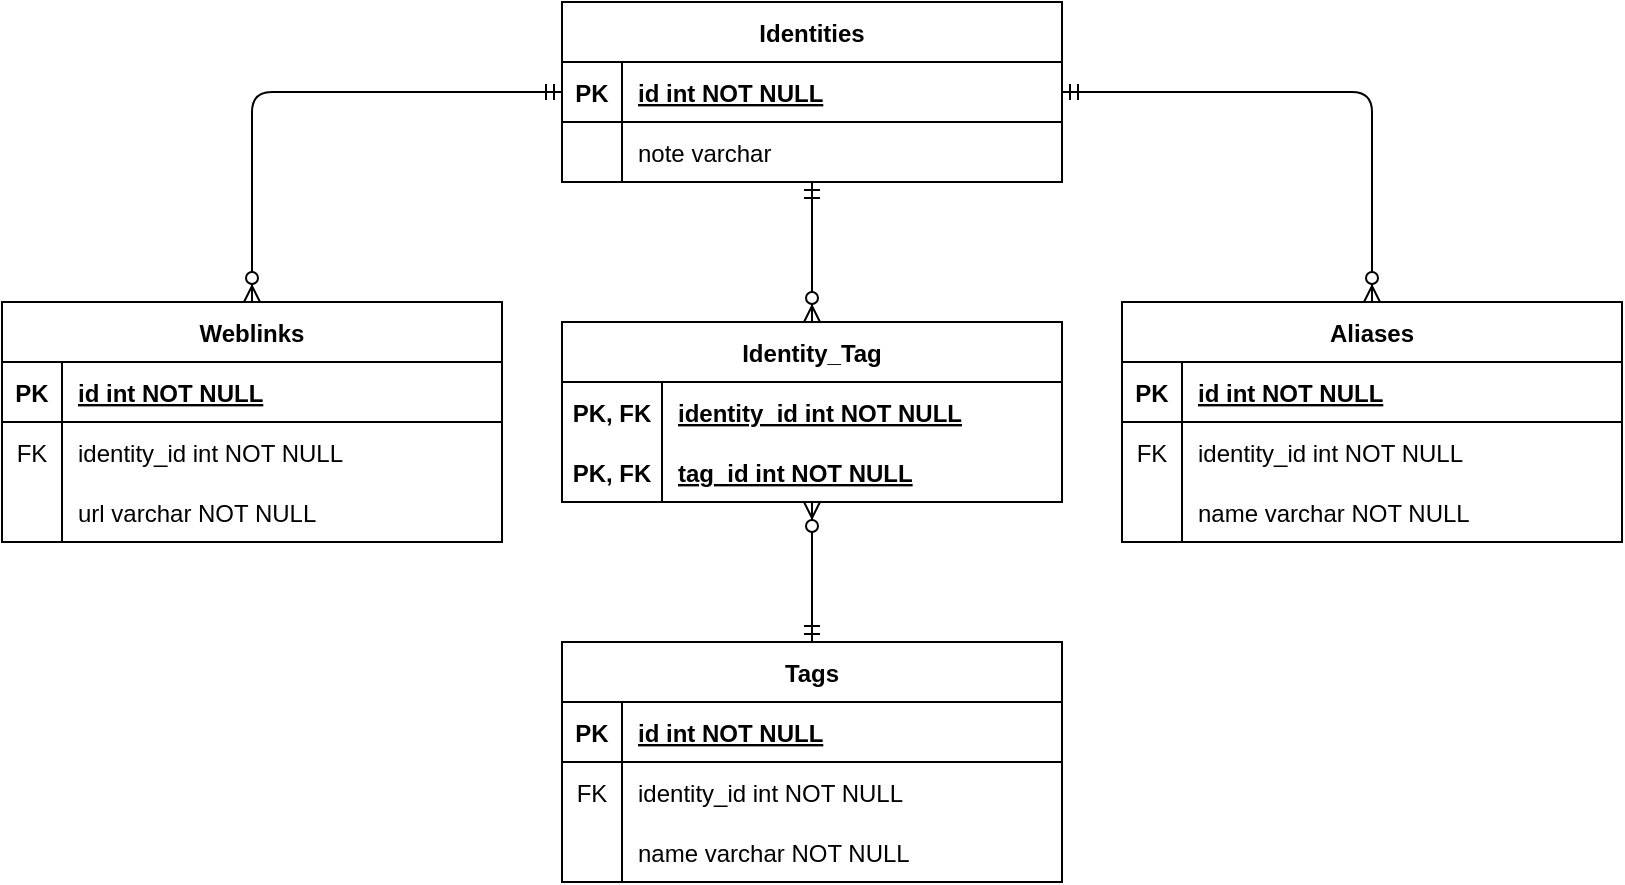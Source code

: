 <mxfile version="15.2.7" type="device"><diagram id="R2lEEEUBdFMjLlhIrx00" name="Page-1"><mxGraphModel dx="905" dy="672" grid="1" gridSize="10" guides="1" tooltips="1" connect="1" arrows="1" fold="1" page="1" pageScale="1" pageWidth="850" pageHeight="1100" math="0" shadow="0" extFonts="Permanent Marker^https://fonts.googleapis.com/css?family=Permanent+Marker"><root><mxCell id="0"/><mxCell id="1" parent="0"/><mxCell id="C-vyLk0tnHw3VtMMgP7b-23" value="Tags" style="shape=table;startSize=30;container=1;collapsible=1;childLayout=tableLayout;fixedRows=1;rowLines=0;fontStyle=1;align=center;resizeLast=1;" parent="1" vertex="1"><mxGeometry x="300" y="330" width="250" height="120" as="geometry"/></mxCell><mxCell id="C-vyLk0tnHw3VtMMgP7b-24" value="" style="shape=partialRectangle;collapsible=0;dropTarget=0;pointerEvents=0;fillColor=none;points=[[0,0.5],[1,0.5]];portConstraint=eastwest;top=0;left=0;right=0;bottom=1;" parent="C-vyLk0tnHw3VtMMgP7b-23" vertex="1"><mxGeometry y="30" width="250" height="30" as="geometry"/></mxCell><mxCell id="C-vyLk0tnHw3VtMMgP7b-25" value="PK" style="shape=partialRectangle;overflow=hidden;connectable=0;fillColor=none;top=0;left=0;bottom=0;right=0;fontStyle=1;" parent="C-vyLk0tnHw3VtMMgP7b-24" vertex="1"><mxGeometry width="30" height="30" as="geometry"/></mxCell><mxCell id="C-vyLk0tnHw3VtMMgP7b-26" value="id int NOT NULL " style="shape=partialRectangle;overflow=hidden;connectable=0;fillColor=none;top=0;left=0;bottom=0;right=0;align=left;spacingLeft=6;fontStyle=5;" parent="C-vyLk0tnHw3VtMMgP7b-24" vertex="1"><mxGeometry x="30" width="220" height="30" as="geometry"/></mxCell><mxCell id="C-vyLk0tnHw3VtMMgP7b-27" value="" style="shape=partialRectangle;collapsible=0;dropTarget=0;pointerEvents=0;fillColor=none;points=[[0,0.5],[1,0.5]];portConstraint=eastwest;top=0;left=0;right=0;bottom=0;" parent="C-vyLk0tnHw3VtMMgP7b-23" vertex="1"><mxGeometry y="60" width="250" height="30" as="geometry"/></mxCell><mxCell id="C-vyLk0tnHw3VtMMgP7b-28" value="FK" style="shape=partialRectangle;overflow=hidden;connectable=0;fillColor=none;top=0;left=0;bottom=0;right=0;" parent="C-vyLk0tnHw3VtMMgP7b-27" vertex="1"><mxGeometry width="30" height="30" as="geometry"/></mxCell><mxCell id="C-vyLk0tnHw3VtMMgP7b-29" value="identity_id int NOT NULL" style="shape=partialRectangle;overflow=hidden;connectable=0;fillColor=none;top=0;left=0;bottom=0;right=0;align=left;spacingLeft=6;" parent="C-vyLk0tnHw3VtMMgP7b-27" vertex="1"><mxGeometry x="30" width="220" height="30" as="geometry"/></mxCell><mxCell id="6Uwix43E646ucTToVmmF-1" value="" style="shape=partialRectangle;collapsible=0;dropTarget=0;pointerEvents=0;fillColor=none;points=[[0,0.5],[1,0.5]];portConstraint=eastwest;top=0;left=0;right=0;bottom=0;" parent="C-vyLk0tnHw3VtMMgP7b-23" vertex="1"><mxGeometry y="90" width="250" height="30" as="geometry"/></mxCell><mxCell id="6Uwix43E646ucTToVmmF-2" value="" style="shape=partialRectangle;overflow=hidden;connectable=0;fillColor=none;top=0;left=0;bottom=0;right=0;" parent="6Uwix43E646ucTToVmmF-1" vertex="1"><mxGeometry width="30" height="30" as="geometry"/></mxCell><mxCell id="6Uwix43E646ucTToVmmF-3" value="name varchar NOT NULL" style="shape=partialRectangle;overflow=hidden;connectable=0;fillColor=none;top=0;left=0;bottom=0;right=0;align=left;spacingLeft=6;" parent="6Uwix43E646ucTToVmmF-1" vertex="1"><mxGeometry x="30" width="220" height="30" as="geometry"/></mxCell><mxCell id="lRekTE_dm6EE2FT05d5o-2" value="Identities" style="shape=table;startSize=30;container=1;collapsible=1;childLayout=tableLayout;fixedRows=1;rowLines=0;fontStyle=1;align=center;resizeLast=1;" parent="1" vertex="1"><mxGeometry x="300" y="10" width="250" height="90" as="geometry"/></mxCell><mxCell id="lRekTE_dm6EE2FT05d5o-3" value="" style="shape=partialRectangle;collapsible=0;dropTarget=0;pointerEvents=0;fillColor=none;points=[[0,0.5],[1,0.5]];portConstraint=eastwest;top=0;left=0;right=0;bottom=1;" parent="lRekTE_dm6EE2FT05d5o-2" vertex="1"><mxGeometry y="30" width="250" height="30" as="geometry"/></mxCell><mxCell id="lRekTE_dm6EE2FT05d5o-4" value="PK" style="shape=partialRectangle;overflow=hidden;connectable=0;fillColor=none;top=0;left=0;bottom=0;right=0;fontStyle=1;" parent="lRekTE_dm6EE2FT05d5o-3" vertex="1"><mxGeometry width="30" height="30" as="geometry"/></mxCell><mxCell id="lRekTE_dm6EE2FT05d5o-5" value="id int NOT NULL " style="shape=partialRectangle;overflow=hidden;connectable=0;fillColor=none;top=0;left=0;bottom=0;right=0;align=left;spacingLeft=6;fontStyle=5;" parent="lRekTE_dm6EE2FT05d5o-3" vertex="1"><mxGeometry x="30" width="220" height="30" as="geometry"/></mxCell><mxCell id="lRekTE_dm6EE2FT05d5o-6" value="" style="shape=partialRectangle;collapsible=0;dropTarget=0;pointerEvents=0;fillColor=none;points=[[0,0.5],[1,0.5]];portConstraint=eastwest;top=0;left=0;right=0;bottom=0;" parent="lRekTE_dm6EE2FT05d5o-2" vertex="1"><mxGeometry y="60" width="250" height="30" as="geometry"/></mxCell><mxCell id="lRekTE_dm6EE2FT05d5o-7" value="" style="shape=partialRectangle;overflow=hidden;connectable=0;fillColor=none;top=0;left=0;bottom=0;right=0;" parent="lRekTE_dm6EE2FT05d5o-6" vertex="1"><mxGeometry width="30" height="30" as="geometry"/></mxCell><mxCell id="lRekTE_dm6EE2FT05d5o-8" value="note varchar" style="shape=partialRectangle;overflow=hidden;connectable=0;fillColor=none;top=0;left=0;bottom=0;right=0;align=left;spacingLeft=6;" parent="lRekTE_dm6EE2FT05d5o-6" vertex="1"><mxGeometry x="30" width="220" height="30" as="geometry"/></mxCell><mxCell id="lRekTE_dm6EE2FT05d5o-9" value="Aliases" style="shape=table;startSize=30;container=1;collapsible=1;childLayout=tableLayout;fixedRows=1;rowLines=0;fontStyle=1;align=center;resizeLast=1;" parent="1" vertex="1"><mxGeometry x="580" y="160" width="250" height="120" as="geometry"><mxRectangle x="400" y="490" width="70" height="30" as="alternateBounds"/></mxGeometry></mxCell><mxCell id="lRekTE_dm6EE2FT05d5o-10" value="" style="shape=partialRectangle;collapsible=0;dropTarget=0;pointerEvents=0;fillColor=none;points=[[0,0.5],[1,0.5]];portConstraint=eastwest;top=0;left=0;right=0;bottom=1;" parent="lRekTE_dm6EE2FT05d5o-9" vertex="1"><mxGeometry y="30" width="250" height="30" as="geometry"/></mxCell><mxCell id="lRekTE_dm6EE2FT05d5o-11" value="PK" style="shape=partialRectangle;overflow=hidden;connectable=0;fillColor=none;top=0;left=0;bottom=0;right=0;fontStyle=1;" parent="lRekTE_dm6EE2FT05d5o-10" vertex="1"><mxGeometry width="30" height="30" as="geometry"/></mxCell><mxCell id="lRekTE_dm6EE2FT05d5o-12" value="id int NOT NULL " style="shape=partialRectangle;overflow=hidden;connectable=0;fillColor=none;top=0;left=0;bottom=0;right=0;align=left;spacingLeft=6;fontStyle=5;" parent="lRekTE_dm6EE2FT05d5o-10" vertex="1"><mxGeometry x="30" width="220" height="30" as="geometry"/></mxCell><mxCell id="lRekTE_dm6EE2FT05d5o-17" value="" style="shape=partialRectangle;collapsible=0;dropTarget=0;pointerEvents=0;fillColor=none;points=[[0,0.5],[1,0.5]];portConstraint=eastwest;top=0;left=0;right=0;bottom=0;" parent="lRekTE_dm6EE2FT05d5o-9" vertex="1"><mxGeometry y="60" width="250" height="30" as="geometry"/></mxCell><mxCell id="lRekTE_dm6EE2FT05d5o-18" value="FK" style="shape=partialRectangle;overflow=hidden;connectable=0;fillColor=none;top=0;left=0;bottom=0;right=0;" parent="lRekTE_dm6EE2FT05d5o-17" vertex="1"><mxGeometry width="30" height="30" as="geometry"/></mxCell><mxCell id="lRekTE_dm6EE2FT05d5o-19" value="identity_id int NOT NULL" style="shape=partialRectangle;overflow=hidden;connectable=0;fillColor=none;top=0;left=0;bottom=0;right=0;align=left;spacingLeft=6;" parent="lRekTE_dm6EE2FT05d5o-17" vertex="1"><mxGeometry x="30" width="220" height="30" as="geometry"/></mxCell><mxCell id="lRekTE_dm6EE2FT05d5o-13" value="" style="shape=partialRectangle;collapsible=0;dropTarget=0;pointerEvents=0;fillColor=none;points=[[0,0.5],[1,0.5]];portConstraint=eastwest;top=0;left=0;right=0;bottom=0;" parent="lRekTE_dm6EE2FT05d5o-9" vertex="1"><mxGeometry y="90" width="250" height="30" as="geometry"/></mxCell><mxCell id="lRekTE_dm6EE2FT05d5o-14" value="" style="shape=partialRectangle;overflow=hidden;connectable=0;fillColor=none;top=0;left=0;bottom=0;right=0;" parent="lRekTE_dm6EE2FT05d5o-13" vertex="1"><mxGeometry width="30" height="30" as="geometry"/></mxCell><mxCell id="lRekTE_dm6EE2FT05d5o-15" value="name varchar NOT NULL" style="shape=partialRectangle;overflow=hidden;connectable=0;fillColor=none;top=0;left=0;bottom=0;right=0;align=left;spacingLeft=6;" parent="lRekTE_dm6EE2FT05d5o-13" vertex="1"><mxGeometry x="30" width="220" height="30" as="geometry"/></mxCell><mxCell id="lRekTE_dm6EE2FT05d5o-20" value="Weblinks" style="shape=table;startSize=30;container=1;collapsible=1;childLayout=tableLayout;fixedRows=1;rowLines=0;fontStyle=1;align=center;resizeLast=1;" parent="1" vertex="1"><mxGeometry x="20" y="160" width="250" height="120" as="geometry"/></mxCell><mxCell id="lRekTE_dm6EE2FT05d5o-21" value="" style="shape=partialRectangle;collapsible=0;dropTarget=0;pointerEvents=0;fillColor=none;points=[[0,0.5],[1,0.5]];portConstraint=eastwest;top=0;left=0;right=0;bottom=1;" parent="lRekTE_dm6EE2FT05d5o-20" vertex="1"><mxGeometry y="30" width="250" height="30" as="geometry"/></mxCell><mxCell id="lRekTE_dm6EE2FT05d5o-22" value="PK" style="shape=partialRectangle;overflow=hidden;connectable=0;fillColor=none;top=0;left=0;bottom=0;right=0;fontStyle=1;" parent="lRekTE_dm6EE2FT05d5o-21" vertex="1"><mxGeometry width="30" height="30" as="geometry"/></mxCell><mxCell id="lRekTE_dm6EE2FT05d5o-23" value="id int NOT NULL " style="shape=partialRectangle;overflow=hidden;connectable=0;fillColor=none;top=0;left=0;bottom=0;right=0;align=left;spacingLeft=6;fontStyle=5;" parent="lRekTE_dm6EE2FT05d5o-21" vertex="1"><mxGeometry x="30" width="220" height="30" as="geometry"/></mxCell><mxCell id="lRekTE_dm6EE2FT05d5o-24" value="" style="shape=partialRectangle;collapsible=0;dropTarget=0;pointerEvents=0;fillColor=none;points=[[0,0.5],[1,0.5]];portConstraint=eastwest;top=0;left=0;right=0;bottom=0;" parent="lRekTE_dm6EE2FT05d5o-20" vertex="1"><mxGeometry y="60" width="250" height="30" as="geometry"/></mxCell><mxCell id="lRekTE_dm6EE2FT05d5o-25" value="FK" style="shape=partialRectangle;overflow=hidden;connectable=0;fillColor=none;top=0;left=0;bottom=0;right=0;" parent="lRekTE_dm6EE2FT05d5o-24" vertex="1"><mxGeometry width="30" height="30" as="geometry"/></mxCell><mxCell id="lRekTE_dm6EE2FT05d5o-26" value="identity_id int NOT NULL" style="shape=partialRectangle;overflow=hidden;connectable=0;fillColor=none;top=0;left=0;bottom=0;right=0;align=left;spacingLeft=6;" parent="lRekTE_dm6EE2FT05d5o-24" vertex="1"><mxGeometry x="30" width="220" height="30" as="geometry"/></mxCell><mxCell id="lRekTE_dm6EE2FT05d5o-27" value="" style="shape=partialRectangle;collapsible=0;dropTarget=0;pointerEvents=0;fillColor=none;points=[[0,0.5],[1,0.5]];portConstraint=eastwest;top=0;left=0;right=0;bottom=0;" parent="lRekTE_dm6EE2FT05d5o-20" vertex="1"><mxGeometry y="90" width="250" height="30" as="geometry"/></mxCell><mxCell id="lRekTE_dm6EE2FT05d5o-28" value="" style="shape=partialRectangle;overflow=hidden;connectable=0;fillColor=none;top=0;left=0;bottom=0;right=0;" parent="lRekTE_dm6EE2FT05d5o-27" vertex="1"><mxGeometry width="30" height="30" as="geometry"/></mxCell><mxCell id="lRekTE_dm6EE2FT05d5o-29" value="url varchar NOT NULL" style="shape=partialRectangle;overflow=hidden;connectable=0;fillColor=none;top=0;left=0;bottom=0;right=0;align=left;spacingLeft=6;" parent="lRekTE_dm6EE2FT05d5o-27" vertex="1"><mxGeometry x="30" width="220" height="30" as="geometry"/></mxCell><mxCell id="lRekTE_dm6EE2FT05d5o-31" value="" style="fontSize=12;html=1;endArrow=ERzeroToMany;startArrow=ERmandOne;entryX=0.5;entryY=0;entryDx=0;entryDy=0;exitX=1;exitY=0.5;exitDx=0;exitDy=0;" parent="1" source="lRekTE_dm6EE2FT05d5o-3" target="lRekTE_dm6EE2FT05d5o-9" edge="1"><mxGeometry width="100" height="100" relative="1" as="geometry"><mxPoint x="680" y="40" as="sourcePoint"/><mxPoint x="680" y="100" as="targetPoint"/><Array as="points"><mxPoint x="705" y="55"/></Array></mxGeometry></mxCell><mxCell id="lRekTE_dm6EE2FT05d5o-32" value="" style="fontSize=12;html=1;endArrow=ERzeroToMany;startArrow=ERmandOne;entryX=0.5;entryY=0;entryDx=0;entryDy=0;exitX=0;exitY=0.5;exitDx=0;exitDy=0;" parent="1" source="lRekTE_dm6EE2FT05d5o-3" target="lRekTE_dm6EE2FT05d5o-20" edge="1"><mxGeometry width="100" height="100" relative="1" as="geometry"><mxPoint x="-30" y="30" as="sourcePoint"/><mxPoint x="125" y="135" as="targetPoint"/><Array as="points"><mxPoint x="145" y="55"/></Array></mxGeometry></mxCell><mxCell id="j5Mf037wAApnLeEhua_x-32" style="edgeStyle=orthogonalEdgeStyle;rounded=0;orthogonalLoop=1;jettySize=auto;html=1;entryX=0.5;entryY=0;entryDx=0;entryDy=0;startArrow=ERzeroToMany;startFill=1;endArrow=ERmandOne;endFill=0;" parent="1" source="j5Mf037wAApnLeEhua_x-13" target="C-vyLk0tnHw3VtMMgP7b-23" edge="1"><mxGeometry relative="1" as="geometry"/></mxCell><mxCell id="j5Mf037wAApnLeEhua_x-33" style="edgeStyle=orthogonalEdgeStyle;rounded=0;orthogonalLoop=1;jettySize=auto;html=1;exitX=0.5;exitY=0;exitDx=0;exitDy=0;endArrow=ERmandOne;endFill=0;startArrow=ERzeroToMany;startFill=1;" parent="1" source="j5Mf037wAApnLeEhua_x-13" target="lRekTE_dm6EE2FT05d5o-2" edge="1"><mxGeometry relative="1" as="geometry"/></mxCell><mxCell id="j5Mf037wAApnLeEhua_x-13" value="Identity_Tag" style="shape=table;startSize=30;container=1;collapsible=1;childLayout=tableLayout;fixedRows=1;rowLines=0;fontStyle=1;align=center;resizeLast=1;" parent="1" vertex="1"><mxGeometry x="300" y="170" width="250" height="90" as="geometry"><mxRectangle x="300" y="160" width="60" height="30" as="alternateBounds"/></mxGeometry></mxCell><mxCell id="j5Mf037wAApnLeEhua_x-14" value="" style="shape=partialRectangle;collapsible=0;dropTarget=0;pointerEvents=0;fillColor=none;points=[[0,0.5],[1,0.5]];portConstraint=eastwest;top=0;left=0;right=0;bottom=0;" parent="j5Mf037wAApnLeEhua_x-13" vertex="1"><mxGeometry y="30" width="250" height="30" as="geometry"/></mxCell><mxCell id="j5Mf037wAApnLeEhua_x-15" value="PK, FK" style="shape=partialRectangle;overflow=hidden;connectable=0;fillColor=none;top=0;left=0;bottom=0;right=0;fontStyle=1;" parent="j5Mf037wAApnLeEhua_x-14" vertex="1"><mxGeometry width="50" height="30" as="geometry"/></mxCell><mxCell id="j5Mf037wAApnLeEhua_x-16" value="identity_id int NOT NULL" style="shape=partialRectangle;overflow=hidden;connectable=0;fillColor=none;top=0;left=0;bottom=0;right=0;align=left;spacingLeft=6;fontStyle=5;" parent="j5Mf037wAApnLeEhua_x-14" vertex="1"><mxGeometry x="50" width="200" height="30" as="geometry"/></mxCell><mxCell id="j5Mf037wAApnLeEhua_x-23" value="" style="shape=partialRectangle;collapsible=0;dropTarget=0;pointerEvents=0;fillColor=none;points=[[0,0.5],[1,0.5]];portConstraint=eastwest;top=0;left=0;right=0;bottom=1;" parent="j5Mf037wAApnLeEhua_x-13" vertex="1"><mxGeometry y="60" width="250" height="30" as="geometry"/></mxCell><mxCell id="j5Mf037wAApnLeEhua_x-24" value="PK, FK" style="shape=partialRectangle;overflow=hidden;connectable=0;fillColor=none;top=0;left=0;bottom=0;right=0;fontStyle=1;" parent="j5Mf037wAApnLeEhua_x-23" vertex="1"><mxGeometry width="50" height="30" as="geometry"/></mxCell><mxCell id="j5Mf037wAApnLeEhua_x-25" value="tag_id int NOT NULL" style="shape=partialRectangle;overflow=hidden;connectable=0;fillColor=none;top=0;left=0;bottom=0;right=0;align=left;spacingLeft=6;fontStyle=5;" parent="j5Mf037wAApnLeEhua_x-23" vertex="1"><mxGeometry x="50" width="200" height="30" as="geometry"/></mxCell></root></mxGraphModel></diagram></mxfile>
